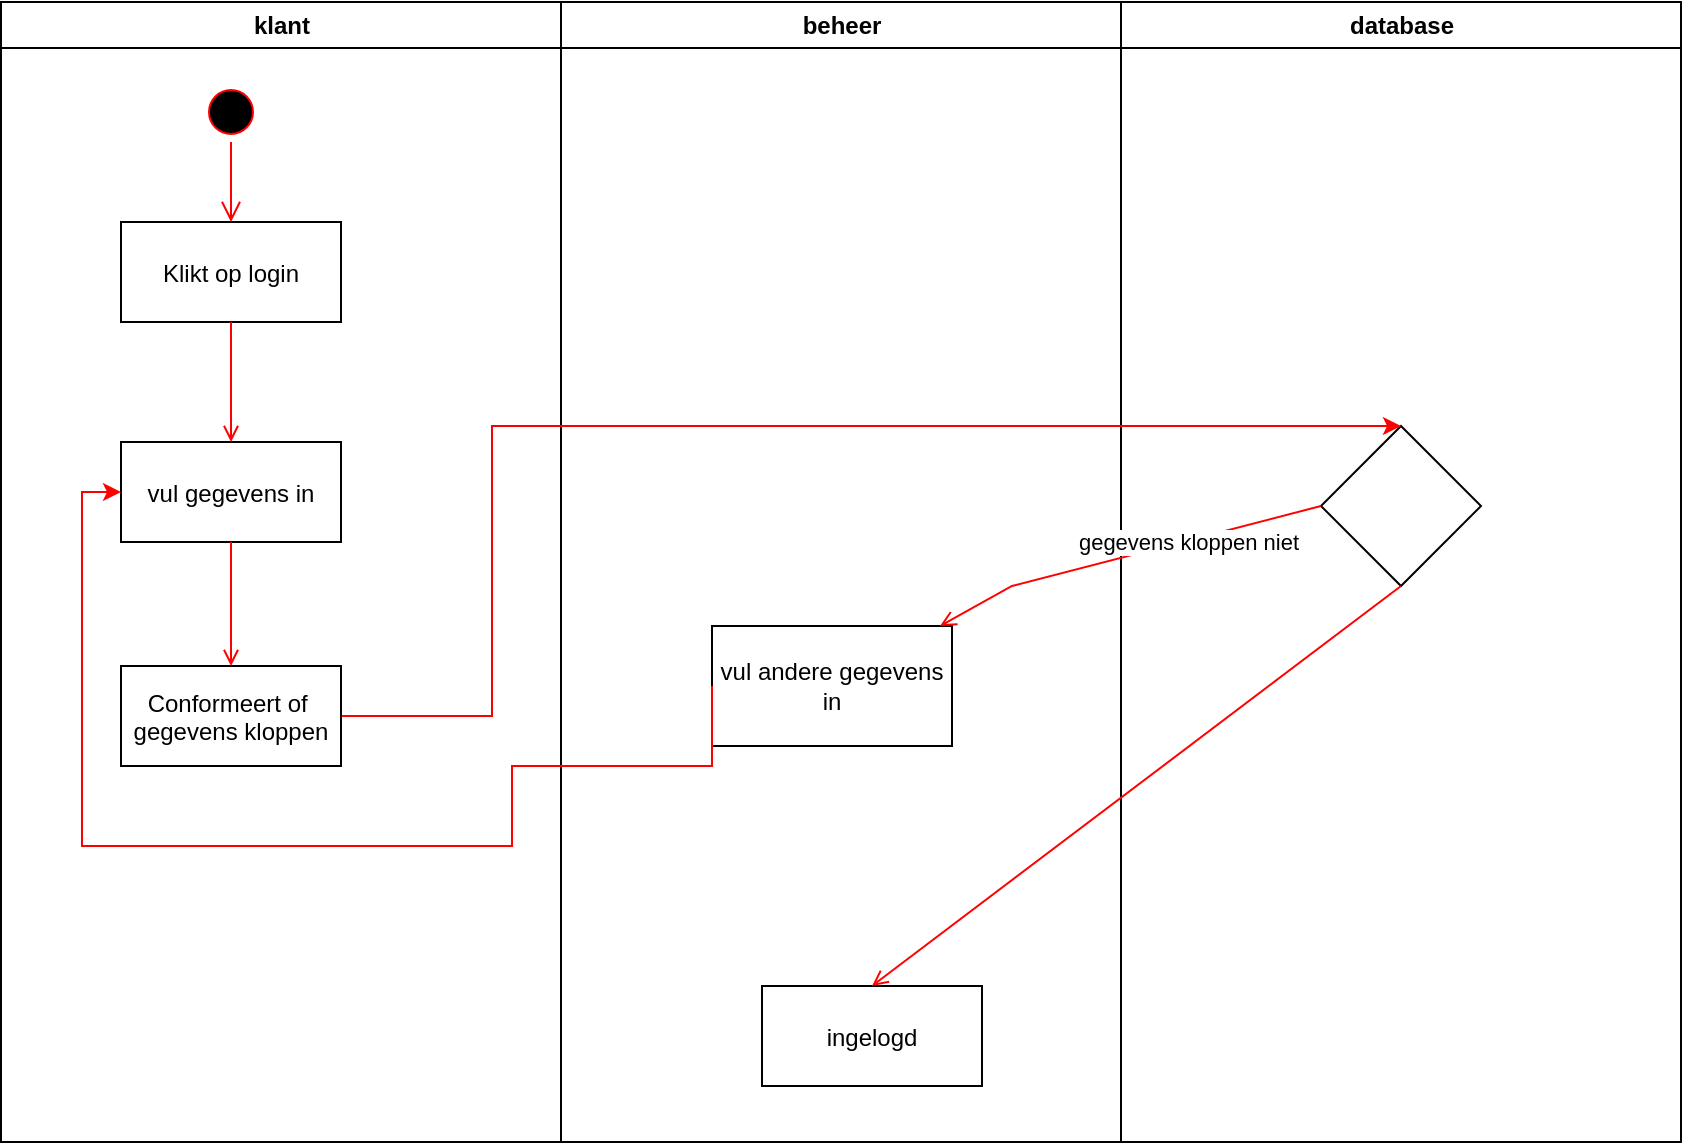 <mxfile version="15.2.7" type="device"><diagram name="Page-1" id="e7e014a7-5840-1c2e-5031-d8a46d1fe8dd"><mxGraphModel dx="1422" dy="762" grid="0" gridSize="10" guides="1" tooltips="1" connect="1" arrows="1" fold="1" page="1" pageScale="1" pageWidth="1169" pageHeight="826" background="#ffffff" math="0" shadow="0"><root><mxCell id="0"/><mxCell id="1" parent="0"/><mxCell id="2" value="klant" style="swimlane;whiteSpace=wrap" parent="1" vertex="1"><mxGeometry x="164.5" y="128" width="280" height="570" as="geometry"/></mxCell><mxCell id="5" value="" style="ellipse;shape=startState;fillColor=#000000;strokeColor=#ff0000;" parent="2" vertex="1"><mxGeometry x="100" y="40" width="30" height="30" as="geometry"/></mxCell><mxCell id="6" value="" style="edgeStyle=elbowEdgeStyle;elbow=horizontal;verticalAlign=bottom;endArrow=open;endSize=8;strokeColor=#FF0000;endFill=1;rounded=0" parent="2" source="5" target="7" edge="1"><mxGeometry x="100" y="40" as="geometry"><mxPoint x="115" y="110" as="targetPoint"/></mxGeometry></mxCell><mxCell id="7" value="Klikt op login" style="" parent="2" vertex="1"><mxGeometry x="60" y="110" width="110" height="50" as="geometry"/></mxCell><mxCell id="8" value="vul gegevens in" style="" parent="2" vertex="1"><mxGeometry x="60" y="220" width="110" height="50" as="geometry"/></mxCell><mxCell id="9" value="" style="endArrow=open;strokeColor=#FF0000;endFill=1;rounded=0" parent="2" source="7" target="8" edge="1"><mxGeometry relative="1" as="geometry"/></mxCell><mxCell id="3" value="beheer" style="swimlane;whiteSpace=wrap" parent="1" vertex="1"><mxGeometry x="444.5" y="128" width="280" height="570" as="geometry"/></mxCell><mxCell id="JvouMGawEcQ7pDT6g4tV-42" value="ingelogd" style="" parent="3" vertex="1"><mxGeometry x="100.5" y="492" width="110" height="50" as="geometry"/></mxCell><mxCell id="JvouMGawEcQ7pDT6g4tV-47" value="vul andere gegevens in" style="rounded=0;whiteSpace=wrap;html=1;" parent="3" vertex="1"><mxGeometry x="75.5" y="312" width="120" height="60" as="geometry"/></mxCell><mxCell id="4" value="database" style="swimlane;whiteSpace=wrap" parent="1" vertex="1"><mxGeometry x="724.5" y="128" width="280" height="570" as="geometry"/></mxCell><mxCell id="JvouMGawEcQ7pDT6g4tV-43" value="" style="rhombus;whiteSpace=wrap;html=1;" parent="4" vertex="1"><mxGeometry x="100" y="212" width="80" height="80" as="geometry"/></mxCell><mxCell id="11" value="" style="endArrow=open;strokeColor=#FF0000;endFill=1;rounded=0;entryX=0.5;entryY=0;entryDx=0;entryDy=0;" parent="1" source="8" target="JvouMGawEcQ7pDT6g4tV-50" edge="1"><mxGeometry relative="1" as="geometry"><mxPoint x="279.5" y="453" as="targetPoint"/></mxGeometry></mxCell><mxCell id="JvouMGawEcQ7pDT6g4tV-49" value="" style="endArrow=open;strokeColor=#FF0000;endFill=1;rounded=0;exitX=0;exitY=0.75;exitDx=0;exitDy=0;startArrow=none;" parent="1" source="JvouMGawEcQ7pDT6g4tV-50" edge="1"><mxGeometry relative="1" as="geometry"><mxPoint x="344.5" y="380.769" as="sourcePoint"/><mxPoint x="270" y="470" as="targetPoint"/></mxGeometry></mxCell><mxCell id="JvouMGawEcQ7pDT6g4tV-53" style="edgeStyle=orthogonalEdgeStyle;rounded=0;orthogonalLoop=1;jettySize=auto;html=1;exitX=1;exitY=0.5;exitDx=0;exitDy=0;entryX=0.5;entryY=0;entryDx=0;entryDy=0;fillColor=#f8cecc;strokeColor=#FF0000;" parent="1" source="JvouMGawEcQ7pDT6g4tV-50" target="JvouMGawEcQ7pDT6g4tV-43" edge="1"><mxGeometry relative="1" as="geometry"><Array as="points"><mxPoint x="410" y="485"/><mxPoint x="410" y="340"/><mxPoint x="600" y="340"/></Array></mxGeometry></mxCell><mxCell id="JvouMGawEcQ7pDT6g4tV-50" value="Conformeert of &#10;gegevens kloppen" style="" parent="1" vertex="1"><mxGeometry x="224.5" y="460" width="110" height="50" as="geometry"/></mxCell><mxCell id="JvouMGawEcQ7pDT6g4tV-52" style="edgeStyle=orthogonalEdgeStyle;rounded=0;orthogonalLoop=1;jettySize=auto;html=1;exitX=0;exitY=0.5;exitDx=0;exitDy=0;entryX=0;entryY=0.5;entryDx=0;entryDy=0;strokeColor=#FF0000;" parent="1" source="JvouMGawEcQ7pDT6g4tV-47" target="8" edge="1"><mxGeometry relative="1" as="geometry"><Array as="points"><mxPoint x="420" y="510"/><mxPoint x="420" y="550"/><mxPoint x="205" y="550"/><mxPoint x="205" y="373"/></Array></mxGeometry></mxCell><mxCell id="JvouMGawEcQ7pDT6g4tV-44" value="" style="endArrow=open;strokeColor=#FF0000;endFill=1;rounded=0;entryX=0.5;entryY=0;entryDx=0;entryDy=0;exitX=0.5;exitY=1;exitDx=0;exitDy=0;" parent="1" source="JvouMGawEcQ7pDT6g4tV-43" target="JvouMGawEcQ7pDT6g4tV-42" edge="1"><mxGeometry relative="1" as="geometry"><mxPoint x="344.5" y="380.769" as="sourcePoint"/><mxPoint x="610" y="370" as="targetPoint"/></mxGeometry></mxCell><mxCell id="JvouMGawEcQ7pDT6g4tV-45" value="" style="endArrow=open;strokeColor=#FF0000;endFill=1;rounded=0;exitX=0;exitY=0.5;exitDx=0;exitDy=0;" parent="1" source="JvouMGawEcQ7pDT6g4tV-43" target="JvouMGawEcQ7pDT6g4tV-47" edge="1"><mxGeometry relative="1" as="geometry"><mxPoint x="294.5" y="490.769" as="sourcePoint"/><mxPoint x="470" y="480" as="targetPoint"/><Array as="points"><mxPoint x="670" y="420"/></Array></mxGeometry></mxCell><mxCell id="JvouMGawEcQ7pDT6g4tV-48" value="gegevens kloppen niet" style="edgeLabel;html=1;align=center;verticalAlign=middle;resizable=0;points=[];" parent="JvouMGawEcQ7pDT6g4tV-45" vertex="1" connectable="0"><mxGeometry x="-0.314" relative="1" as="geometry"><mxPoint as="offset"/></mxGeometry></mxCell></root></mxGraphModel></diagram></mxfile>